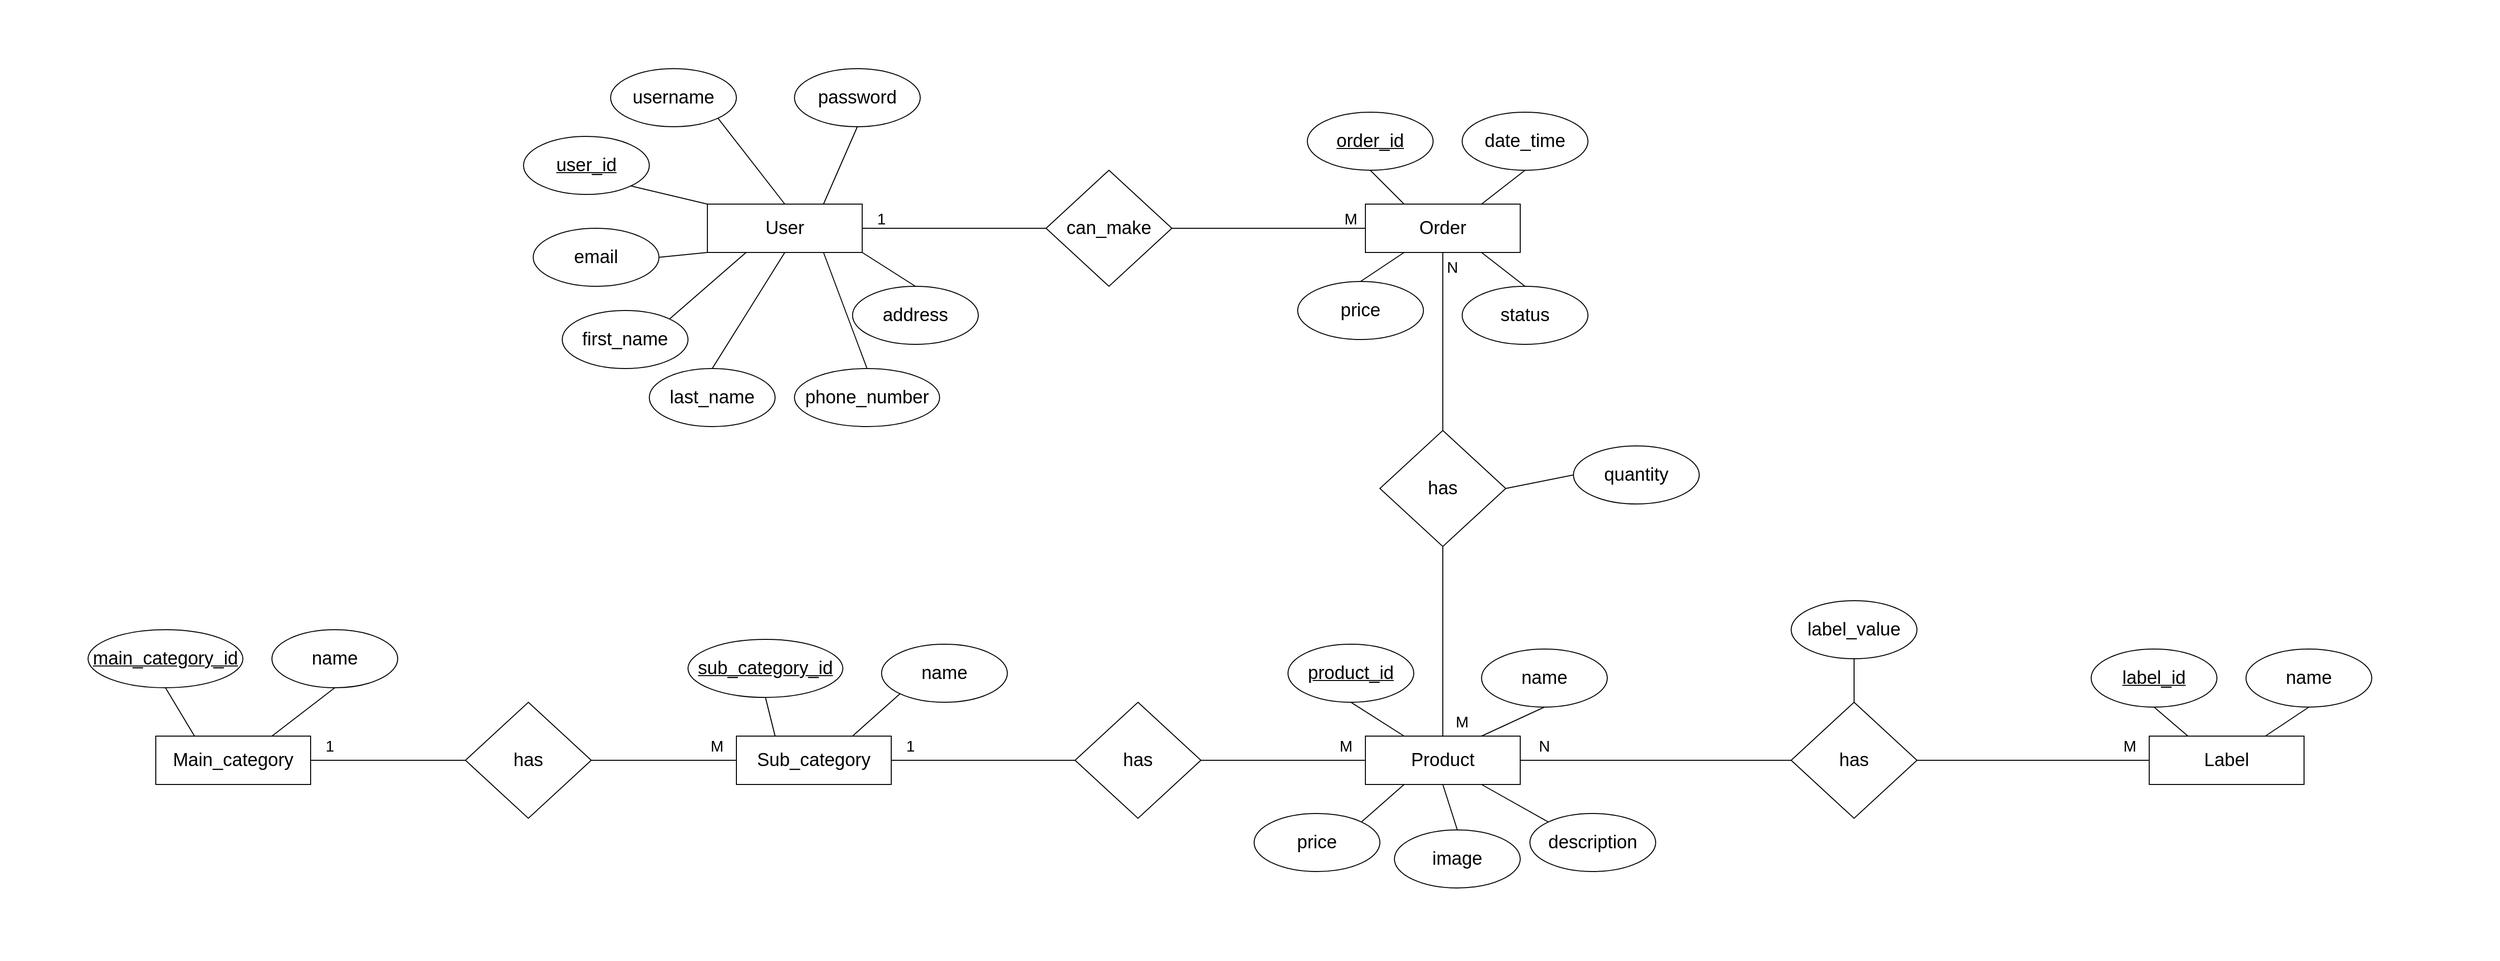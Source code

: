 <mxfile version="22.1.2" type="device">
  <diagram name="Page-1" id="7Yz-imdZJKy3MIvvR51y">
    <mxGraphModel dx="3471" dy="2174" grid="1" gridSize="10" guides="1" tooltips="1" connect="1" arrows="1" fold="1" page="1" pageScale="1" pageWidth="1169" pageHeight="827" math="0" shadow="0">
      <root>
        <mxCell id="0" />
        <mxCell id="1" parent="0" />
        <mxCell id="LKxDc_k9m3ftpOgiHhwN-1" value="&lt;font style=&quot;font-size: 19px;&quot;&gt;User&lt;/font&gt;" style="rounded=0;whiteSpace=wrap;html=1;" parent="1" vertex="1">
          <mxGeometry x="80" y="120" width="160" height="50" as="geometry" />
        </mxCell>
        <mxCell id="LKxDc_k9m3ftpOgiHhwN-2" value="&lt;font style=&quot;font-size: 19px;&quot;&gt;Product&lt;/font&gt;" style="rounded=0;whiteSpace=wrap;html=1;" parent="1" vertex="1">
          <mxGeometry x="760" y="670" width="160" height="50" as="geometry" />
        </mxCell>
        <mxCell id="LKxDc_k9m3ftpOgiHhwN-3" value="&lt;font style=&quot;font-size: 19px;&quot;&gt;Sub_category&lt;/font&gt;" style="rounded=0;whiteSpace=wrap;html=1;" parent="1" vertex="1">
          <mxGeometry x="110" y="670" width="160" height="50" as="geometry" />
        </mxCell>
        <mxCell id="LKxDc_k9m3ftpOgiHhwN-4" value="&lt;font style=&quot;font-size: 19px;&quot;&gt;Label&lt;/font&gt;" style="rounded=0;whiteSpace=wrap;html=1;" parent="1" vertex="1">
          <mxGeometry x="1570" y="670" width="160" height="50" as="geometry" />
        </mxCell>
        <mxCell id="LKxDc_k9m3ftpOgiHhwN-5" value="&lt;font style=&quot;font-size: 19px;&quot;&gt;Order&lt;/font&gt;" style="rounded=0;whiteSpace=wrap;html=1;" parent="1" vertex="1">
          <mxGeometry x="760" y="120" width="160" height="50" as="geometry" />
        </mxCell>
        <mxCell id="LKxDc_k9m3ftpOgiHhwN-6" value="&lt;font style=&quot;font-size: 19px;&quot;&gt;can_make&lt;/font&gt;" style="rhombus;whiteSpace=wrap;html=1;" parent="1" vertex="1">
          <mxGeometry x="430" y="85" width="130" height="120" as="geometry" />
        </mxCell>
        <mxCell id="LKxDc_k9m3ftpOgiHhwN-7" value="" style="endArrow=none;html=1;rounded=0;exitX=1;exitY=0.5;exitDx=0;exitDy=0;" parent="1" source="LKxDc_k9m3ftpOgiHhwN-1" target="LKxDc_k9m3ftpOgiHhwN-6" edge="1">
          <mxGeometry width="50" height="50" relative="1" as="geometry">
            <mxPoint x="500" y="330" as="sourcePoint" />
            <mxPoint x="550" y="280" as="targetPoint" />
          </mxGeometry>
        </mxCell>
        <mxCell id="LKxDc_k9m3ftpOgiHhwN-8" value="" style="endArrow=none;html=1;rounded=0;exitX=1;exitY=0.5;exitDx=0;exitDy=0;entryX=0;entryY=0.5;entryDx=0;entryDy=0;" parent="1" source="LKxDc_k9m3ftpOgiHhwN-6" target="LKxDc_k9m3ftpOgiHhwN-5" edge="1">
          <mxGeometry width="50" height="50" relative="1" as="geometry">
            <mxPoint x="500" y="144.5" as="sourcePoint" />
            <mxPoint x="590" y="160" as="targetPoint" />
          </mxGeometry>
        </mxCell>
        <mxCell id="LKxDc_k9m3ftpOgiHhwN-9" value="&lt;font style=&quot;font-size: 16px;&quot;&gt;M&lt;/font&gt;" style="text;html=1;strokeColor=none;fillColor=none;align=center;verticalAlign=middle;whiteSpace=wrap;rounded=0;" parent="1" vertex="1">
          <mxGeometry x="715" y="120" width="60" height="30" as="geometry" />
        </mxCell>
        <mxCell id="LKxDc_k9m3ftpOgiHhwN-10" value="&lt;font style=&quot;font-size: 16px;&quot;&gt;1&lt;/font&gt;" style="text;html=1;strokeColor=none;fillColor=none;align=center;verticalAlign=middle;whiteSpace=wrap;rounded=0;" parent="1" vertex="1">
          <mxGeometry x="230" y="120" width="60" height="30" as="geometry" />
        </mxCell>
        <mxCell id="LKxDc_k9m3ftpOgiHhwN-11" value="&lt;font style=&quot;font-size: 19px;&quot;&gt;has&lt;/font&gt;" style="rhombus;whiteSpace=wrap;html=1;" parent="1" vertex="1">
          <mxGeometry x="460" y="635" width="130" height="120" as="geometry" />
        </mxCell>
        <mxCell id="LKxDc_k9m3ftpOgiHhwN-12" value="" style="endArrow=none;html=1;rounded=0;entryX=0;entryY=0.5;entryDx=0;entryDy=0;exitX=1;exitY=0.5;exitDx=0;exitDy=0;" parent="1" source="LKxDc_k9m3ftpOgiHhwN-3" target="LKxDc_k9m3ftpOgiHhwN-11" edge="1">
          <mxGeometry width="50" height="50" relative="1" as="geometry">
            <mxPoint x="1130" y="360" as="sourcePoint" />
            <mxPoint x="1140" y="470" as="targetPoint" />
          </mxGeometry>
        </mxCell>
        <mxCell id="LKxDc_k9m3ftpOgiHhwN-13" value="" style="endArrow=none;html=1;rounded=0;exitX=0;exitY=0.5;exitDx=0;exitDy=0;entryX=1;entryY=0.5;entryDx=0;entryDy=0;" parent="1" source="LKxDc_k9m3ftpOgiHhwN-2" target="LKxDc_k9m3ftpOgiHhwN-11" edge="1">
          <mxGeometry width="50" height="50" relative="1" as="geometry">
            <mxPoint x="240" y="360" as="sourcePoint" />
            <mxPoint x="350" y="360" as="targetPoint" />
          </mxGeometry>
        </mxCell>
        <mxCell id="LKxDc_k9m3ftpOgiHhwN-14" value="&lt;font style=&quot;font-size: 16px;&quot;&gt;1&lt;/font&gt;" style="text;html=1;strokeColor=none;fillColor=none;align=center;verticalAlign=middle;whiteSpace=wrap;rounded=0;" parent="1" vertex="1">
          <mxGeometry x="260" y="665" width="60" height="30" as="geometry" />
        </mxCell>
        <mxCell id="LKxDc_k9m3ftpOgiHhwN-15" value="&lt;font style=&quot;font-size: 16px;&quot;&gt;M&lt;/font&gt;" style="text;html=1;strokeColor=none;fillColor=none;align=center;verticalAlign=middle;whiteSpace=wrap;rounded=0;" parent="1" vertex="1">
          <mxGeometry x="830" y="640" width="60" height="30" as="geometry" />
        </mxCell>
        <mxCell id="LKxDc_k9m3ftpOgiHhwN-16" value="&lt;font style=&quot;font-size: 19px;&quot;&gt;has&lt;/font&gt;" style="rhombus;whiteSpace=wrap;html=1;" parent="1" vertex="1">
          <mxGeometry x="775" y="354" width="130" height="120" as="geometry" />
        </mxCell>
        <mxCell id="LKxDc_k9m3ftpOgiHhwN-17" value="" style="endArrow=none;html=1;rounded=0;exitX=0.5;exitY=1;exitDx=0;exitDy=0;entryX=0.5;entryY=0;entryDx=0;entryDy=0;" parent="1" source="LKxDc_k9m3ftpOgiHhwN-5" target="LKxDc_k9m3ftpOgiHhwN-16" edge="1">
          <mxGeometry width="50" height="50" relative="1" as="geometry">
            <mxPoint x="860" y="320" as="sourcePoint" />
            <mxPoint x="910" y="270" as="targetPoint" />
          </mxGeometry>
        </mxCell>
        <mxCell id="LKxDc_k9m3ftpOgiHhwN-18" value="" style="endArrow=none;html=1;rounded=0;exitX=0.5;exitY=1;exitDx=0;exitDy=0;entryX=0.5;entryY=0;entryDx=0;entryDy=0;" parent="1" source="LKxDc_k9m3ftpOgiHhwN-16" target="LKxDc_k9m3ftpOgiHhwN-2" edge="1">
          <mxGeometry width="50" height="50" relative="1" as="geometry">
            <mxPoint x="1010" y="280" as="sourcePoint" />
            <mxPoint x="1060" y="230" as="targetPoint" />
          </mxGeometry>
        </mxCell>
        <mxCell id="LKxDc_k9m3ftpOgiHhwN-19" value="&lt;font style=&quot;font-size: 16px;&quot;&gt;N&lt;/font&gt;" style="text;html=1;strokeColor=none;fillColor=none;align=center;verticalAlign=middle;whiteSpace=wrap;rounded=0;" parent="1" vertex="1">
          <mxGeometry x="820" y="170" width="60" height="30" as="geometry" />
        </mxCell>
        <mxCell id="LKxDc_k9m3ftpOgiHhwN-20" value="&lt;font style=&quot;font-size: 16px;&quot;&gt;M&lt;/font&gt;" style="text;html=1;strokeColor=none;fillColor=none;align=center;verticalAlign=middle;whiteSpace=wrap;rounded=0;" parent="1" vertex="1">
          <mxGeometry x="710" y="665" width="60" height="30" as="geometry" />
        </mxCell>
        <mxCell id="LKxDc_k9m3ftpOgiHhwN-21" value="&lt;font style=&quot;font-size: 19px;&quot;&gt;has&lt;/font&gt;" style="rhombus;whiteSpace=wrap;html=1;" parent="1" vertex="1">
          <mxGeometry x="1200" y="635" width="130" height="120" as="geometry" />
        </mxCell>
        <mxCell id="LKxDc_k9m3ftpOgiHhwN-22" value="" style="endArrow=none;html=1;rounded=0;exitX=1;exitY=0.5;exitDx=0;exitDy=0;entryX=0;entryY=0.5;entryDx=0;entryDy=0;" parent="1" source="LKxDc_k9m3ftpOgiHhwN-2" target="LKxDc_k9m3ftpOgiHhwN-21" edge="1">
          <mxGeometry width="50" height="50" relative="1" as="geometry">
            <mxPoint x="1320" y="144.5" as="sourcePoint" />
            <mxPoint x="1440" y="144.5" as="targetPoint" />
          </mxGeometry>
        </mxCell>
        <mxCell id="LKxDc_k9m3ftpOgiHhwN-23" value="" style="endArrow=none;html=1;rounded=0;exitX=1;exitY=0.5;exitDx=0;exitDy=0;entryX=0;entryY=0.5;entryDx=0;entryDy=0;" parent="1" source="LKxDc_k9m3ftpOgiHhwN-21" target="LKxDc_k9m3ftpOgiHhwN-4" edge="1">
          <mxGeometry width="50" height="50" relative="1" as="geometry">
            <mxPoint x="790" y="165" as="sourcePoint" />
            <mxPoint x="910" y="165" as="targetPoint" />
          </mxGeometry>
        </mxCell>
        <mxCell id="LKxDc_k9m3ftpOgiHhwN-24" value="&lt;font style=&quot;font-size: 16px;&quot;&gt;M&lt;/font&gt;" style="text;html=1;strokeColor=none;fillColor=none;align=center;verticalAlign=middle;whiteSpace=wrap;rounded=0;" parent="1" vertex="1">
          <mxGeometry x="1520" y="665" width="60" height="30" as="geometry" />
        </mxCell>
        <mxCell id="LKxDc_k9m3ftpOgiHhwN-25" value="&lt;font style=&quot;font-size: 16px;&quot;&gt;N&lt;/font&gt;" style="text;html=1;strokeColor=none;fillColor=none;align=center;verticalAlign=middle;whiteSpace=wrap;rounded=0;" parent="1" vertex="1">
          <mxGeometry x="915" y="665" width="60" height="30" as="geometry" />
        </mxCell>
        <mxCell id="LKxDc_k9m3ftpOgiHhwN-26" value="&lt;font style=&quot;font-size: 19px;&quot;&gt;first_name&lt;/font&gt;" style="ellipse;whiteSpace=wrap;html=1;" parent="1" vertex="1">
          <mxGeometry x="-70" y="230" width="130" height="60" as="geometry" />
        </mxCell>
        <mxCell id="LKxDc_k9m3ftpOgiHhwN-27" value="&lt;font style=&quot;font-size: 19px;&quot;&gt;phone_number&lt;/font&gt;" style="ellipse;whiteSpace=wrap;html=1;" parent="1" vertex="1">
          <mxGeometry x="170" y="290" width="150" height="60" as="geometry" />
        </mxCell>
        <mxCell id="LKxDc_k9m3ftpOgiHhwN-28" value="&lt;font style=&quot;font-size: 19px;&quot;&gt;last_name&lt;/font&gt;" style="ellipse;whiteSpace=wrap;html=1;" parent="1" vertex="1">
          <mxGeometry x="20" y="290" width="130" height="60" as="geometry" />
        </mxCell>
        <mxCell id="LKxDc_k9m3ftpOgiHhwN-29" value="&lt;font style=&quot;font-size: 19px;&quot;&gt;password&lt;/font&gt;" style="ellipse;whiteSpace=wrap;html=1;" parent="1" vertex="1">
          <mxGeometry x="170" y="-20" width="130" height="60" as="geometry" />
        </mxCell>
        <mxCell id="LKxDc_k9m3ftpOgiHhwN-30" value="&lt;font style=&quot;font-size: 19px;&quot;&gt;username&lt;/font&gt;" style="ellipse;whiteSpace=wrap;html=1;" parent="1" vertex="1">
          <mxGeometry x="-20" y="-20" width="130" height="60" as="geometry" />
        </mxCell>
        <mxCell id="LKxDc_k9m3ftpOgiHhwN-31" value="&lt;font style=&quot;font-size: 19px;&quot;&gt;&lt;u&gt;user_id&lt;/u&gt;&lt;/font&gt;" style="ellipse;whiteSpace=wrap;html=1;" parent="1" vertex="1">
          <mxGeometry x="-110" y="50" width="130" height="60" as="geometry" />
        </mxCell>
        <mxCell id="LKxDc_k9m3ftpOgiHhwN-32" value="&lt;font style=&quot;font-size: 19px;&quot;&gt;address&lt;/font&gt;" style="ellipse;whiteSpace=wrap;html=1;" parent="1" vertex="1">
          <mxGeometry x="230" y="205" width="130" height="60" as="geometry" />
        </mxCell>
        <mxCell id="LKxDc_k9m3ftpOgiHhwN-33" value="&lt;font style=&quot;font-size: 19px;&quot;&gt;email&lt;/font&gt;" style="ellipse;whiteSpace=wrap;html=1;" parent="1" vertex="1">
          <mxGeometry x="-100" y="145" width="130" height="60" as="geometry" />
        </mxCell>
        <mxCell id="LKxDc_k9m3ftpOgiHhwN-34" value="" style="endArrow=none;html=1;rounded=0;exitX=1;exitY=1;exitDx=0;exitDy=0;entryX=0.5;entryY=0;entryDx=0;entryDy=0;" parent="1" source="LKxDc_k9m3ftpOgiHhwN-30" target="LKxDc_k9m3ftpOgiHhwN-1" edge="1">
          <mxGeometry width="50" height="50" relative="1" as="geometry">
            <mxPoint x="270" y="220" as="sourcePoint" />
            <mxPoint x="320" y="170" as="targetPoint" />
          </mxGeometry>
        </mxCell>
        <mxCell id="LKxDc_k9m3ftpOgiHhwN-35" value="" style="endArrow=none;html=1;rounded=0;exitX=0.25;exitY=1;exitDx=0;exitDy=0;entryX=1;entryY=0;entryDx=0;entryDy=0;" parent="1" source="LKxDc_k9m3ftpOgiHhwN-1" target="LKxDc_k9m3ftpOgiHhwN-26" edge="1">
          <mxGeometry width="50" height="50" relative="1" as="geometry">
            <mxPoint x="101" y="41" as="sourcePoint" />
            <mxPoint x="170" y="130" as="targetPoint" />
          </mxGeometry>
        </mxCell>
        <mxCell id="LKxDc_k9m3ftpOgiHhwN-36" value="" style="endArrow=none;html=1;rounded=0;exitX=0.5;exitY=1;exitDx=0;exitDy=0;entryX=0.5;entryY=0;entryDx=0;entryDy=0;" parent="1" source="LKxDc_k9m3ftpOgiHhwN-1" target="LKxDc_k9m3ftpOgiHhwN-28" edge="1">
          <mxGeometry width="50" height="50" relative="1" as="geometry">
            <mxPoint x="111" y="51" as="sourcePoint" />
            <mxPoint x="180" y="140" as="targetPoint" />
          </mxGeometry>
        </mxCell>
        <mxCell id="LKxDc_k9m3ftpOgiHhwN-37" value="" style="endArrow=none;html=1;rounded=0;exitX=0.75;exitY=1;exitDx=0;exitDy=0;entryX=0.5;entryY=0;entryDx=0;entryDy=0;" parent="1" source="LKxDc_k9m3ftpOgiHhwN-1" target="LKxDc_k9m3ftpOgiHhwN-27" edge="1">
          <mxGeometry width="50" height="50" relative="1" as="geometry">
            <mxPoint x="121" y="61" as="sourcePoint" />
            <mxPoint x="190" y="150" as="targetPoint" />
          </mxGeometry>
        </mxCell>
        <mxCell id="LKxDc_k9m3ftpOgiHhwN-38" value="" style="endArrow=none;html=1;rounded=0;exitX=1;exitY=1;exitDx=0;exitDy=0;entryX=0.5;entryY=0;entryDx=0;entryDy=0;" parent="1" source="LKxDc_k9m3ftpOgiHhwN-1" target="LKxDc_k9m3ftpOgiHhwN-32" edge="1">
          <mxGeometry width="50" height="50" relative="1" as="geometry">
            <mxPoint x="131" y="71" as="sourcePoint" />
            <mxPoint x="200" y="160" as="targetPoint" />
          </mxGeometry>
        </mxCell>
        <mxCell id="LKxDc_k9m3ftpOgiHhwN-39" value="" style="endArrow=none;html=1;rounded=0;exitX=0.5;exitY=1;exitDx=0;exitDy=0;entryX=0.75;entryY=0;entryDx=0;entryDy=0;" parent="1" source="LKxDc_k9m3ftpOgiHhwN-29" target="LKxDc_k9m3ftpOgiHhwN-1" edge="1">
          <mxGeometry width="50" height="50" relative="1" as="geometry">
            <mxPoint x="141" y="81" as="sourcePoint" />
            <mxPoint x="210" y="170" as="targetPoint" />
          </mxGeometry>
        </mxCell>
        <mxCell id="LKxDc_k9m3ftpOgiHhwN-41" value="" style="endArrow=none;html=1;rounded=0;exitX=1;exitY=1;exitDx=0;exitDy=0;entryX=0;entryY=0;entryDx=0;entryDy=0;" parent="1" source="LKxDc_k9m3ftpOgiHhwN-31" target="LKxDc_k9m3ftpOgiHhwN-1" edge="1">
          <mxGeometry width="50" height="50" relative="1" as="geometry">
            <mxPoint x="161" y="101" as="sourcePoint" />
            <mxPoint x="230" y="190" as="targetPoint" />
          </mxGeometry>
        </mxCell>
        <mxCell id="LKxDc_k9m3ftpOgiHhwN-42" value="" style="endArrow=none;html=1;rounded=0;exitX=1;exitY=0.5;exitDx=0;exitDy=0;entryX=0;entryY=1;entryDx=0;entryDy=0;" parent="1" source="LKxDc_k9m3ftpOgiHhwN-33" target="LKxDc_k9m3ftpOgiHhwN-1" edge="1">
          <mxGeometry width="50" height="50" relative="1" as="geometry">
            <mxPoint x="171" y="111" as="sourcePoint" />
            <mxPoint x="240" y="200" as="targetPoint" />
          </mxGeometry>
        </mxCell>
        <mxCell id="LKxDc_k9m3ftpOgiHhwN-43" value="&lt;font style=&quot;font-size: 19px;&quot;&gt;price&lt;/font&gt;" style="ellipse;whiteSpace=wrap;html=1;" parent="1" vertex="1">
          <mxGeometry x="690" y="200" width="130" height="60" as="geometry" />
        </mxCell>
        <mxCell id="LKxDc_k9m3ftpOgiHhwN-44" value="&lt;font style=&quot;font-size: 19px;&quot;&gt;date_time&lt;/font&gt;" style="ellipse;whiteSpace=wrap;html=1;" parent="1" vertex="1">
          <mxGeometry x="860" y="25" width="130" height="60" as="geometry" />
        </mxCell>
        <mxCell id="LKxDc_k9m3ftpOgiHhwN-45" value="&lt;font style=&quot;font-size: 19px;&quot;&gt;&lt;u&gt;order_id&lt;/u&gt;&lt;/font&gt;" style="ellipse;whiteSpace=wrap;html=1;" parent="1" vertex="1">
          <mxGeometry x="700" y="25" width="130" height="60" as="geometry" />
        </mxCell>
        <mxCell id="LKxDc_k9m3ftpOgiHhwN-46" value="&lt;font style=&quot;font-size: 19px;&quot;&gt;status&lt;/font&gt;" style="ellipse;whiteSpace=wrap;html=1;" parent="1" vertex="1">
          <mxGeometry x="860" y="205" width="130" height="60" as="geometry" />
        </mxCell>
        <mxCell id="LKxDc_k9m3ftpOgiHhwN-47" value="" style="endArrow=none;html=1;rounded=0;exitX=0.75;exitY=0;exitDx=0;exitDy=0;entryX=0.5;entryY=1;entryDx=0;entryDy=0;" parent="1" source="LKxDc_k9m3ftpOgiHhwN-5" target="LKxDc_k9m3ftpOgiHhwN-44" edge="1">
          <mxGeometry width="50" height="50" relative="1" as="geometry">
            <mxPoint x="680" y="255" as="sourcePoint" />
            <mxPoint x="730" y="205" as="targetPoint" />
          </mxGeometry>
        </mxCell>
        <mxCell id="LKxDc_k9m3ftpOgiHhwN-48" value="" style="endArrow=none;html=1;rounded=0;exitX=0.5;exitY=0;exitDx=0;exitDy=0;entryX=0.75;entryY=1;entryDx=0;entryDy=0;" parent="1" source="LKxDc_k9m3ftpOgiHhwN-46" target="LKxDc_k9m3ftpOgiHhwN-5" edge="1">
          <mxGeometry width="50" height="50" relative="1" as="geometry">
            <mxPoint x="680" y="220" as="sourcePoint" />
            <mxPoint x="730" y="170" as="targetPoint" />
          </mxGeometry>
        </mxCell>
        <mxCell id="LKxDc_k9m3ftpOgiHhwN-49" value="" style="endArrow=none;html=1;rounded=0;exitX=0.5;exitY=1;exitDx=0;exitDy=0;entryX=0.25;entryY=0;entryDx=0;entryDy=0;" parent="1" source="LKxDc_k9m3ftpOgiHhwN-45" target="LKxDc_k9m3ftpOgiHhwN-5" edge="1">
          <mxGeometry width="50" height="50" relative="1" as="geometry">
            <mxPoint x="680" y="220" as="sourcePoint" />
            <mxPoint x="730" y="170" as="targetPoint" />
          </mxGeometry>
        </mxCell>
        <mxCell id="LKxDc_k9m3ftpOgiHhwN-50" value="" style="endArrow=none;html=1;rounded=0;exitX=0.5;exitY=0;exitDx=0;exitDy=0;entryX=0.25;entryY=1;entryDx=0;entryDy=0;" parent="1" source="LKxDc_k9m3ftpOgiHhwN-43" target="LKxDc_k9m3ftpOgiHhwN-5" edge="1">
          <mxGeometry width="50" height="50" relative="1" as="geometry">
            <mxPoint x="680" y="220" as="sourcePoint" />
            <mxPoint x="730" y="170" as="targetPoint" />
          </mxGeometry>
        </mxCell>
        <mxCell id="LKxDc_k9m3ftpOgiHhwN-51" value="&lt;font style=&quot;font-size: 19px;&quot;&gt;price&lt;/font&gt;" style="ellipse;whiteSpace=wrap;html=1;" parent="1" vertex="1">
          <mxGeometry x="645" y="750" width="130" height="60" as="geometry" />
        </mxCell>
        <mxCell id="LKxDc_k9m3ftpOgiHhwN-52" value="&lt;font style=&quot;font-size: 19px;&quot;&gt;description&lt;/font&gt;" style="ellipse;whiteSpace=wrap;html=1;" parent="1" vertex="1">
          <mxGeometry x="930" y="750" width="130" height="60" as="geometry" />
        </mxCell>
        <mxCell id="LKxDc_k9m3ftpOgiHhwN-53" value="&lt;font style=&quot;font-size: 19px;&quot;&gt;name&lt;/font&gt;" style="ellipse;whiteSpace=wrap;html=1;" parent="1" vertex="1">
          <mxGeometry x="880" y="580" width="130" height="60" as="geometry" />
        </mxCell>
        <mxCell id="LKxDc_k9m3ftpOgiHhwN-54" value="&lt;font style=&quot;font-size: 19px;&quot;&gt;&lt;u&gt;product_id&lt;/u&gt;&lt;/font&gt;" style="ellipse;whiteSpace=wrap;html=1;" parent="1" vertex="1">
          <mxGeometry x="680" y="575" width="130" height="60" as="geometry" />
        </mxCell>
        <mxCell id="LKxDc_k9m3ftpOgiHhwN-55" value="&lt;font style=&quot;font-size: 19px;&quot;&gt;image&lt;/font&gt;" style="ellipse;whiteSpace=wrap;html=1;" parent="1" vertex="1">
          <mxGeometry x="790" y="767" width="130" height="60" as="geometry" />
        </mxCell>
        <mxCell id="LKxDc_k9m3ftpOgiHhwN-56" value="" style="endArrow=none;html=1;rounded=0;entryX=0.5;entryY=1;entryDx=0;entryDy=0;exitX=0.5;exitY=0;exitDx=0;exitDy=0;" parent="1" source="LKxDc_k9m3ftpOgiHhwN-55" target="LKxDc_k9m3ftpOgiHhwN-2" edge="1">
          <mxGeometry width="50" height="50" relative="1" as="geometry">
            <mxPoint x="1030" y="220" as="sourcePoint" />
            <mxPoint x="1080" y="170" as="targetPoint" />
          </mxGeometry>
        </mxCell>
        <mxCell id="LKxDc_k9m3ftpOgiHhwN-57" value="" style="endArrow=none;html=1;rounded=0;entryX=0.5;entryY=1;entryDx=0;entryDy=0;exitX=0.25;exitY=0;exitDx=0;exitDy=0;" parent="1" source="LKxDc_k9m3ftpOgiHhwN-2" target="LKxDc_k9m3ftpOgiHhwN-54" edge="1">
          <mxGeometry width="50" height="50" relative="1" as="geometry">
            <mxPoint x="1030" y="220" as="sourcePoint" />
            <mxPoint x="1080" y="170" as="targetPoint" />
          </mxGeometry>
        </mxCell>
        <mxCell id="LKxDc_k9m3ftpOgiHhwN-58" value="" style="endArrow=none;html=1;rounded=0;entryX=0.5;entryY=1;entryDx=0;entryDy=0;exitX=0.75;exitY=0;exitDx=0;exitDy=0;" parent="1" source="LKxDc_k9m3ftpOgiHhwN-2" target="LKxDc_k9m3ftpOgiHhwN-53" edge="1">
          <mxGeometry width="50" height="50" relative="1" as="geometry">
            <mxPoint x="1030" y="220" as="sourcePoint" />
            <mxPoint x="1080" y="170" as="targetPoint" />
          </mxGeometry>
        </mxCell>
        <mxCell id="LKxDc_k9m3ftpOgiHhwN-59" value="" style="endArrow=none;html=1;rounded=0;entryX=0;entryY=0;entryDx=0;entryDy=0;exitX=0.75;exitY=1;exitDx=0;exitDy=0;" parent="1" source="LKxDc_k9m3ftpOgiHhwN-2" target="LKxDc_k9m3ftpOgiHhwN-52" edge="1">
          <mxGeometry width="50" height="50" relative="1" as="geometry">
            <mxPoint x="1030" y="220" as="sourcePoint" />
            <mxPoint x="1080" y="170" as="targetPoint" />
          </mxGeometry>
        </mxCell>
        <mxCell id="LKxDc_k9m3ftpOgiHhwN-60" value="" style="endArrow=none;html=1;rounded=0;exitX=1;exitY=0;exitDx=0;exitDy=0;entryX=0.25;entryY=1;entryDx=0;entryDy=0;" parent="1" source="LKxDc_k9m3ftpOgiHhwN-51" target="LKxDc_k9m3ftpOgiHhwN-2" edge="1">
          <mxGeometry width="50" height="50" relative="1" as="geometry">
            <mxPoint x="1030" y="220" as="sourcePoint" />
            <mxPoint x="1080" y="170" as="targetPoint" />
          </mxGeometry>
        </mxCell>
        <mxCell id="LKxDc_k9m3ftpOgiHhwN-66" value="&lt;font style=&quot;font-size: 19px;&quot;&gt;&lt;u&gt;sub_category_id&lt;/u&gt;&lt;/font&gt;" style="ellipse;whiteSpace=wrap;html=1;" parent="1" vertex="1">
          <mxGeometry x="60" y="570" width="160" height="60" as="geometry" />
        </mxCell>
        <mxCell id="LKxDc_k9m3ftpOgiHhwN-67" value="&lt;font style=&quot;font-size: 19px;&quot;&gt;name&lt;/font&gt;" style="ellipse;whiteSpace=wrap;html=1;" parent="1" vertex="1">
          <mxGeometry x="260" y="575" width="130" height="60" as="geometry" />
        </mxCell>
        <mxCell id="LKxDc_k9m3ftpOgiHhwN-68" value="" style="endArrow=none;html=1;rounded=0;exitX=0.75;exitY=0;exitDx=0;exitDy=0;entryX=0;entryY=1;entryDx=0;entryDy=0;" parent="1" source="LKxDc_k9m3ftpOgiHhwN-3" target="LKxDc_k9m3ftpOgiHhwN-67" edge="1">
          <mxGeometry width="50" height="50" relative="1" as="geometry">
            <mxPoint x="290" y="510" as="sourcePoint" />
            <mxPoint x="340" y="460" as="targetPoint" />
          </mxGeometry>
        </mxCell>
        <mxCell id="LKxDc_k9m3ftpOgiHhwN-69" value="" style="endArrow=none;html=1;rounded=0;exitX=0.25;exitY=0;exitDx=0;exitDy=0;entryX=0.5;entryY=1;entryDx=0;entryDy=0;" parent="1" source="LKxDc_k9m3ftpOgiHhwN-3" target="LKxDc_k9m3ftpOgiHhwN-66" edge="1">
          <mxGeometry width="50" height="50" relative="1" as="geometry">
            <mxPoint x="290" y="510" as="sourcePoint" />
            <mxPoint x="340" y="460" as="targetPoint" />
          </mxGeometry>
        </mxCell>
        <mxCell id="LKxDc_k9m3ftpOgiHhwN-71" value="&lt;font style=&quot;font-size: 19px;&quot;&gt;&lt;u&gt;label_id&lt;/u&gt;&lt;/font&gt;" style="ellipse;whiteSpace=wrap;html=1;" parent="1" vertex="1">
          <mxGeometry x="1510" y="580" width="130" height="60" as="geometry" />
        </mxCell>
        <mxCell id="LKxDc_k9m3ftpOgiHhwN-72" value="&lt;font style=&quot;font-size: 19px;&quot;&gt;name&lt;/font&gt;" style="ellipse;whiteSpace=wrap;html=1;" parent="1" vertex="1">
          <mxGeometry x="1670" y="580" width="130" height="60" as="geometry" />
        </mxCell>
        <mxCell id="LKxDc_k9m3ftpOgiHhwN-73" value="" style="endArrow=none;html=1;rounded=0;exitX=0.75;exitY=0;exitDx=0;exitDy=0;entryX=0.5;entryY=1;entryDx=0;entryDy=0;" parent="1" source="LKxDc_k9m3ftpOgiHhwN-4" target="LKxDc_k9m3ftpOgiHhwN-72" edge="1">
          <mxGeometry width="50" height="50" relative="1" as="geometry">
            <mxPoint x="1180" y="510" as="sourcePoint" />
            <mxPoint x="1230" y="460" as="targetPoint" />
          </mxGeometry>
        </mxCell>
        <mxCell id="LKxDc_k9m3ftpOgiHhwN-74" value="" style="endArrow=none;html=1;rounded=0;exitX=0.25;exitY=0;exitDx=0;exitDy=0;entryX=0.5;entryY=1;entryDx=0;entryDy=0;" parent="1" source="LKxDc_k9m3ftpOgiHhwN-4" target="LKxDc_k9m3ftpOgiHhwN-71" edge="1">
          <mxGeometry width="50" height="50" relative="1" as="geometry">
            <mxPoint x="1180" y="510" as="sourcePoint" />
            <mxPoint x="1230" y="460" as="targetPoint" />
          </mxGeometry>
        </mxCell>
        <mxCell id="LKxDc_k9m3ftpOgiHhwN-75" value="&lt;font style=&quot;font-size: 19px;&quot;&gt;label_value&lt;/font&gt;" style="ellipse;whiteSpace=wrap;html=1;" parent="1" vertex="1">
          <mxGeometry x="1200" y="530" width="130" height="60" as="geometry" />
        </mxCell>
        <mxCell id="LKxDc_k9m3ftpOgiHhwN-76" value="" style="endArrow=none;html=1;rounded=0;entryX=0.5;entryY=1;entryDx=0;entryDy=0;exitX=0.5;exitY=0;exitDx=0;exitDy=0;" parent="1" source="LKxDc_k9m3ftpOgiHhwN-21" target="LKxDc_k9m3ftpOgiHhwN-75" edge="1">
          <mxGeometry width="50" height="50" relative="1" as="geometry">
            <mxPoint x="1030" y="590" as="sourcePoint" />
            <mxPoint x="1080" y="540" as="targetPoint" />
          </mxGeometry>
        </mxCell>
        <mxCell id="LKxDc_k9m3ftpOgiHhwN-77" value="&lt;font style=&quot;font-size: 19px;&quot;&gt;quantity&lt;/font&gt;" style="ellipse;whiteSpace=wrap;html=1;" parent="1" vertex="1">
          <mxGeometry x="975" y="370" width="130" height="60" as="geometry" />
        </mxCell>
        <mxCell id="LKxDc_k9m3ftpOgiHhwN-78" value="" style="endArrow=none;html=1;rounded=0;exitX=1;exitY=0.5;exitDx=0;exitDy=0;entryX=0;entryY=0.5;entryDx=0;entryDy=0;" parent="1" source="LKxDc_k9m3ftpOgiHhwN-16" target="LKxDc_k9m3ftpOgiHhwN-77" edge="1">
          <mxGeometry width="50" height="50" relative="1" as="geometry">
            <mxPoint x="810" y="350" as="sourcePoint" />
            <mxPoint x="860" y="300" as="targetPoint" />
          </mxGeometry>
        </mxCell>
        <mxCell id="xHA2GSmEJA5kGWZ4WnZY-1" value="&lt;font style=&quot;font-size: 19px;&quot;&gt;Main_category&lt;/font&gt;" style="rounded=0;whiteSpace=wrap;html=1;" parent="1" vertex="1">
          <mxGeometry x="-490" y="670" width="160" height="50" as="geometry" />
        </mxCell>
        <mxCell id="xHA2GSmEJA5kGWZ4WnZY-2" value="&lt;font style=&quot;font-size: 19px;&quot;&gt;&lt;u&gt;main_category_id&lt;/u&gt;&lt;/font&gt;" style="ellipse;whiteSpace=wrap;html=1;" parent="1" vertex="1">
          <mxGeometry x="-560" y="560" width="160" height="60" as="geometry" />
        </mxCell>
        <mxCell id="xHA2GSmEJA5kGWZ4WnZY-3" value="&lt;font style=&quot;font-size: 19px;&quot;&gt;name&lt;/font&gt;" style="ellipse;whiteSpace=wrap;html=1;" parent="1" vertex="1">
          <mxGeometry x="-370" y="560" width="130" height="60" as="geometry" />
        </mxCell>
        <mxCell id="xHA2GSmEJA5kGWZ4WnZY-4" value="" style="endArrow=none;html=1;rounded=0;exitX=0.75;exitY=0;exitDx=0;exitDy=0;entryX=0.5;entryY=1;entryDx=0;entryDy=0;" parent="1" source="xHA2GSmEJA5kGWZ4WnZY-1" target="xHA2GSmEJA5kGWZ4WnZY-3" edge="1">
          <mxGeometry width="50" height="50" relative="1" as="geometry">
            <mxPoint x="120" y="560" as="sourcePoint" />
            <mxPoint x="170" y="510" as="targetPoint" />
          </mxGeometry>
        </mxCell>
        <mxCell id="xHA2GSmEJA5kGWZ4WnZY-5" value="" style="endArrow=none;html=1;rounded=0;exitX=0.25;exitY=0;exitDx=0;exitDy=0;entryX=0.5;entryY=1;entryDx=0;entryDy=0;" parent="1" source="xHA2GSmEJA5kGWZ4WnZY-1" target="xHA2GSmEJA5kGWZ4WnZY-2" edge="1">
          <mxGeometry width="50" height="50" relative="1" as="geometry">
            <mxPoint x="120" y="560" as="sourcePoint" />
            <mxPoint x="170" y="510" as="targetPoint" />
          </mxGeometry>
        </mxCell>
        <mxCell id="xHA2GSmEJA5kGWZ4WnZY-6" value="&lt;font style=&quot;font-size: 19px;&quot;&gt;has&lt;/font&gt;" style="rhombus;whiteSpace=wrap;html=1;" parent="1" vertex="1">
          <mxGeometry x="-170" y="635" width="130" height="120" as="geometry" />
        </mxCell>
        <mxCell id="xHA2GSmEJA5kGWZ4WnZY-7" value="" style="endArrow=none;html=1;rounded=0;exitX=1;exitY=0.5;exitDx=0;exitDy=0;entryX=0;entryY=0.5;entryDx=0;entryDy=0;" parent="1" source="xHA2GSmEJA5kGWZ4WnZY-6" target="LKxDc_k9m3ftpOgiHhwN-3" edge="1">
          <mxGeometry width="50" height="50" relative="1" as="geometry">
            <mxPoint x="-30" y="560" as="sourcePoint" />
            <mxPoint x="20" y="510" as="targetPoint" />
          </mxGeometry>
        </mxCell>
        <mxCell id="xHA2GSmEJA5kGWZ4WnZY-8" value="" style="endArrow=none;html=1;rounded=0;exitX=1;exitY=0.5;exitDx=0;exitDy=0;entryX=0;entryY=0.5;entryDx=0;entryDy=0;" parent="1" source="xHA2GSmEJA5kGWZ4WnZY-1" target="xHA2GSmEJA5kGWZ4WnZY-6" edge="1">
          <mxGeometry width="50" height="50" relative="1" as="geometry">
            <mxPoint x="-30" y="560" as="sourcePoint" />
            <mxPoint x="20" y="510" as="targetPoint" />
          </mxGeometry>
        </mxCell>
        <mxCell id="xHA2GSmEJA5kGWZ4WnZY-9" value="&lt;font style=&quot;font-size: 16px;&quot;&gt;1&lt;/font&gt;" style="text;html=1;strokeColor=none;fillColor=none;align=center;verticalAlign=middle;whiteSpace=wrap;rounded=0;" parent="1" vertex="1">
          <mxGeometry x="-340" y="665" width="60" height="30" as="geometry" />
        </mxCell>
        <mxCell id="xHA2GSmEJA5kGWZ4WnZY-10" value="&lt;font style=&quot;font-size: 16px;&quot;&gt;M&lt;/font&gt;" style="text;html=1;strokeColor=none;fillColor=none;align=center;verticalAlign=middle;whiteSpace=wrap;rounded=0;" parent="1" vertex="1">
          <mxGeometry x="60" y="665" width="60" height="30" as="geometry" />
        </mxCell>
        <mxCell id="zXr38G8OQHNwhm7DqmfT-1" value="" style="endArrow=none;html=1;rounded=0;strokeColor=#ffffff;" edge="1" parent="1">
          <mxGeometry width="50" height="50" relative="1" as="geometry">
            <mxPoint x="-650" y="680" as="sourcePoint" />
            <mxPoint x="-650" y="440" as="targetPoint" />
          </mxGeometry>
        </mxCell>
        <mxCell id="zXr38G8OQHNwhm7DqmfT-2" value="" style="endArrow=none;html=1;rounded=0;strokeColor=#ffffff;" edge="1" parent="1">
          <mxGeometry width="50" height="50" relative="1" as="geometry">
            <mxPoint x="450" y="900" as="sourcePoint" />
            <mxPoint x="960" y="900" as="targetPoint" />
          </mxGeometry>
        </mxCell>
        <mxCell id="zXr38G8OQHNwhm7DqmfT-3" value="" style="endArrow=none;html=1;rounded=0;strokeColor=#ffffff;" edge="1" parent="1">
          <mxGeometry width="50" height="50" relative="1" as="geometry">
            <mxPoint x="1930" y="790" as="sourcePoint" />
            <mxPoint x="1930" y="270" as="targetPoint" />
          </mxGeometry>
        </mxCell>
        <mxCell id="zXr38G8OQHNwhm7DqmfT-4" value="" style="endArrow=none;html=1;rounded=0;strokeColor=#ffffff;" edge="1" parent="1">
          <mxGeometry width="50" height="50" relative="1" as="geometry">
            <mxPoint x="390" y="-90" as="sourcePoint" />
            <mxPoint x="1070" y="-90" as="targetPoint" />
          </mxGeometry>
        </mxCell>
      </root>
    </mxGraphModel>
  </diagram>
</mxfile>

